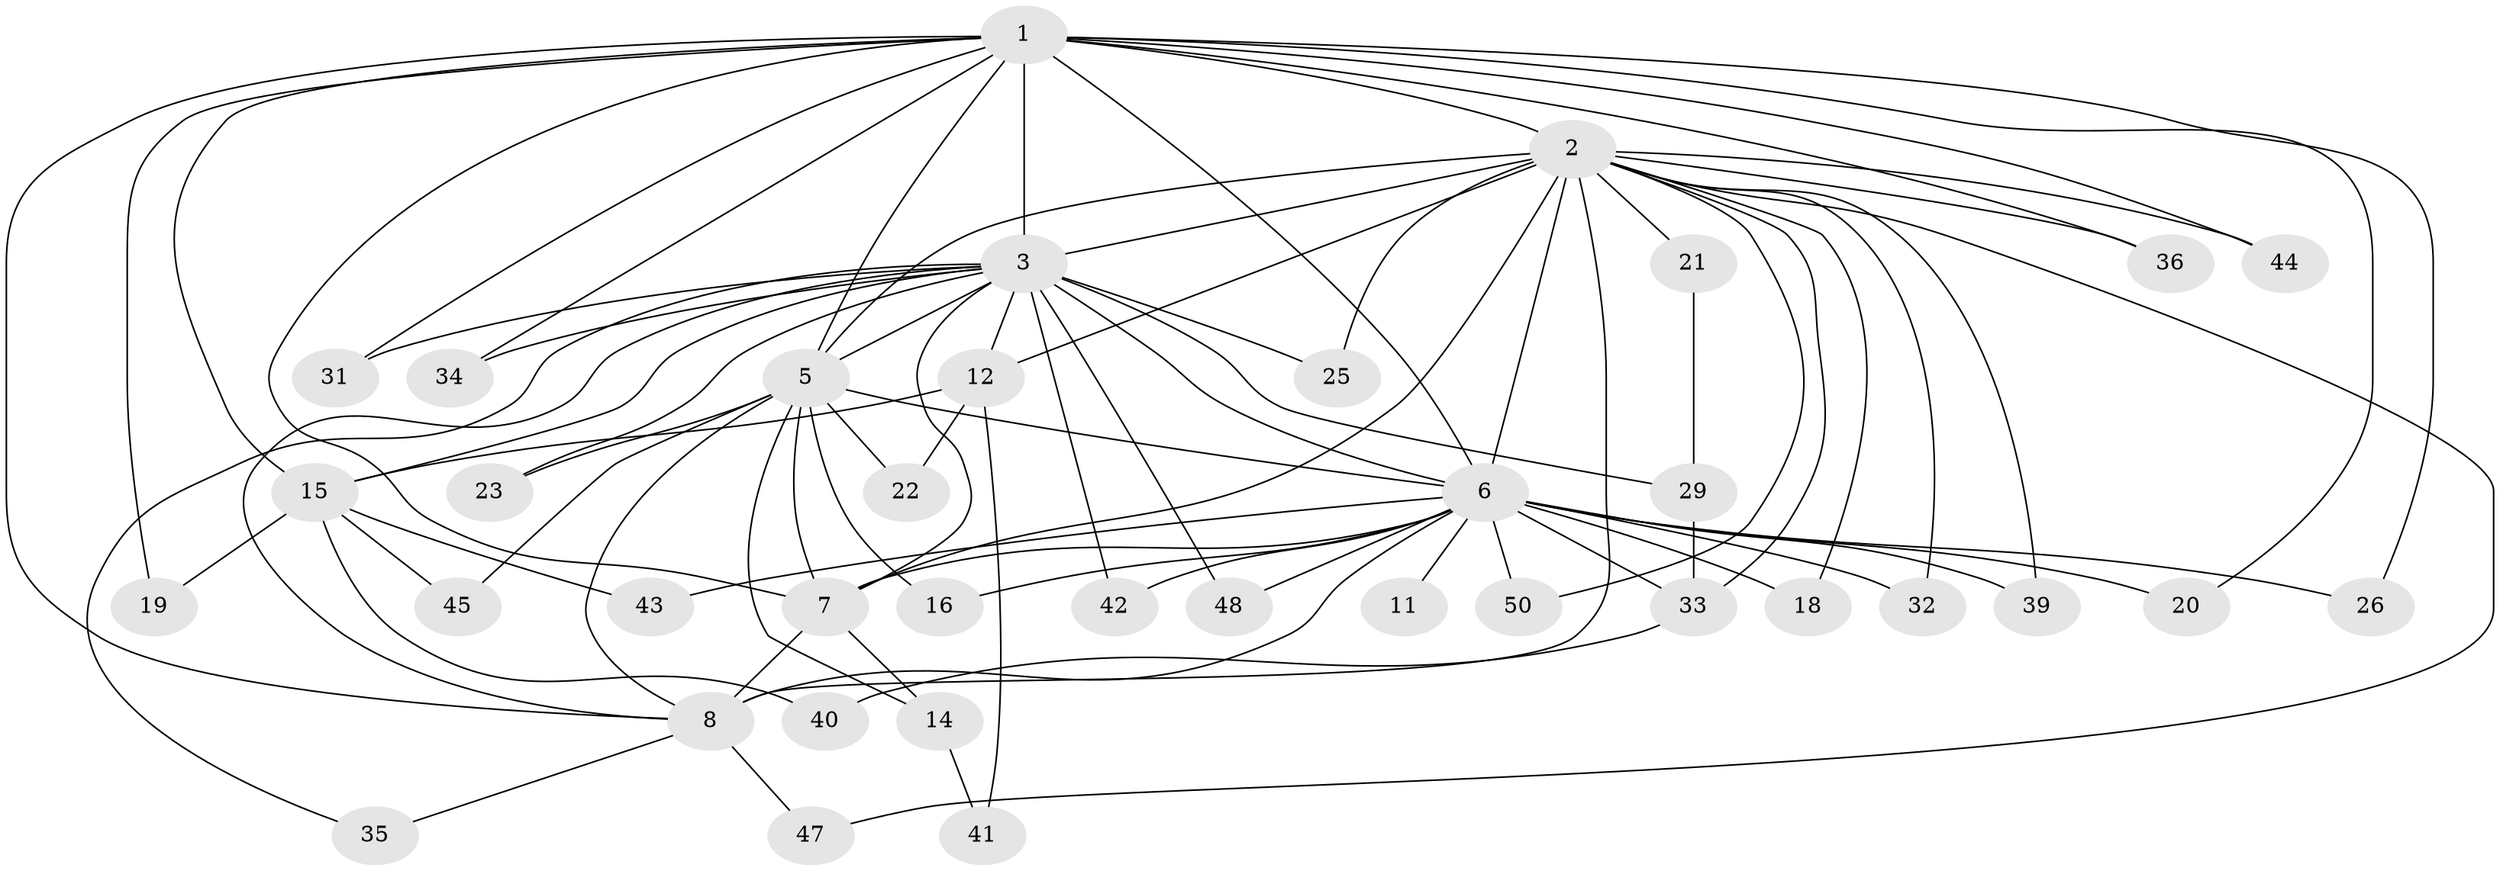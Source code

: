// Generated by graph-tools (version 1.1) at 2025/51/02/27/25 19:51:46]
// undirected, 37 vertices, 81 edges
graph export_dot {
graph [start="1"]
  node [color=gray90,style=filled];
  1 [super="+28"];
  2 [super="+4"];
  3 [super="+10"];
  5 [super="+17"];
  6 [super="+9"];
  7;
  8 [super="+49"];
  11 [super="+24"];
  12 [super="+13"];
  14 [super="+30"];
  15 [super="+38"];
  16;
  18 [super="+27"];
  19;
  20;
  21;
  22;
  23;
  25;
  26;
  29 [super="+46"];
  31;
  32;
  33 [super="+37"];
  34;
  35;
  36;
  39;
  40;
  41;
  42;
  43;
  44;
  45;
  47;
  48;
  50;
  1 -- 2 [weight=2];
  1 -- 3 [weight=2];
  1 -- 5 [weight=2];
  1 -- 6 [weight=2];
  1 -- 7;
  1 -- 8;
  1 -- 19;
  1 -- 20;
  1 -- 26;
  1 -- 34;
  1 -- 36;
  1 -- 44;
  1 -- 31;
  1 -- 15;
  2 -- 3 [weight=4];
  2 -- 5 [weight=2];
  2 -- 6 [weight=4];
  2 -- 7 [weight=2];
  2 -- 8 [weight=2];
  2 -- 12 [weight=2];
  2 -- 21 [weight=2];
  2 -- 25;
  2 -- 32;
  2 -- 36;
  2 -- 39;
  2 -- 33;
  2 -- 44;
  2 -- 47;
  2 -- 18 [weight=2];
  2 -- 50;
  3 -- 5 [weight=2];
  3 -- 6 [weight=4];
  3 -- 7 [weight=2];
  3 -- 8 [weight=2];
  3 -- 12;
  3 -- 25;
  3 -- 29;
  3 -- 31;
  3 -- 34;
  3 -- 35;
  3 -- 42;
  3 -- 15;
  3 -- 48;
  3 -- 23;
  5 -- 6 [weight=2];
  5 -- 7;
  5 -- 8;
  5 -- 14;
  5 -- 16;
  5 -- 22;
  5 -- 45;
  5 -- 23;
  6 -- 7 [weight=2];
  6 -- 8 [weight=3];
  6 -- 16;
  6 -- 26;
  6 -- 32;
  6 -- 43;
  6 -- 50;
  6 -- 33;
  6 -- 39;
  6 -- 11 [weight=2];
  6 -- 42;
  6 -- 48;
  6 -- 18;
  6 -- 20;
  7 -- 8;
  7 -- 14;
  8 -- 35;
  8 -- 47;
  12 -- 15;
  12 -- 41;
  12 -- 22;
  14 -- 41;
  15 -- 19;
  15 -- 40;
  15 -- 43;
  15 -- 45;
  21 -- 29;
  29 -- 33 [weight=2];
  33 -- 40;
}
